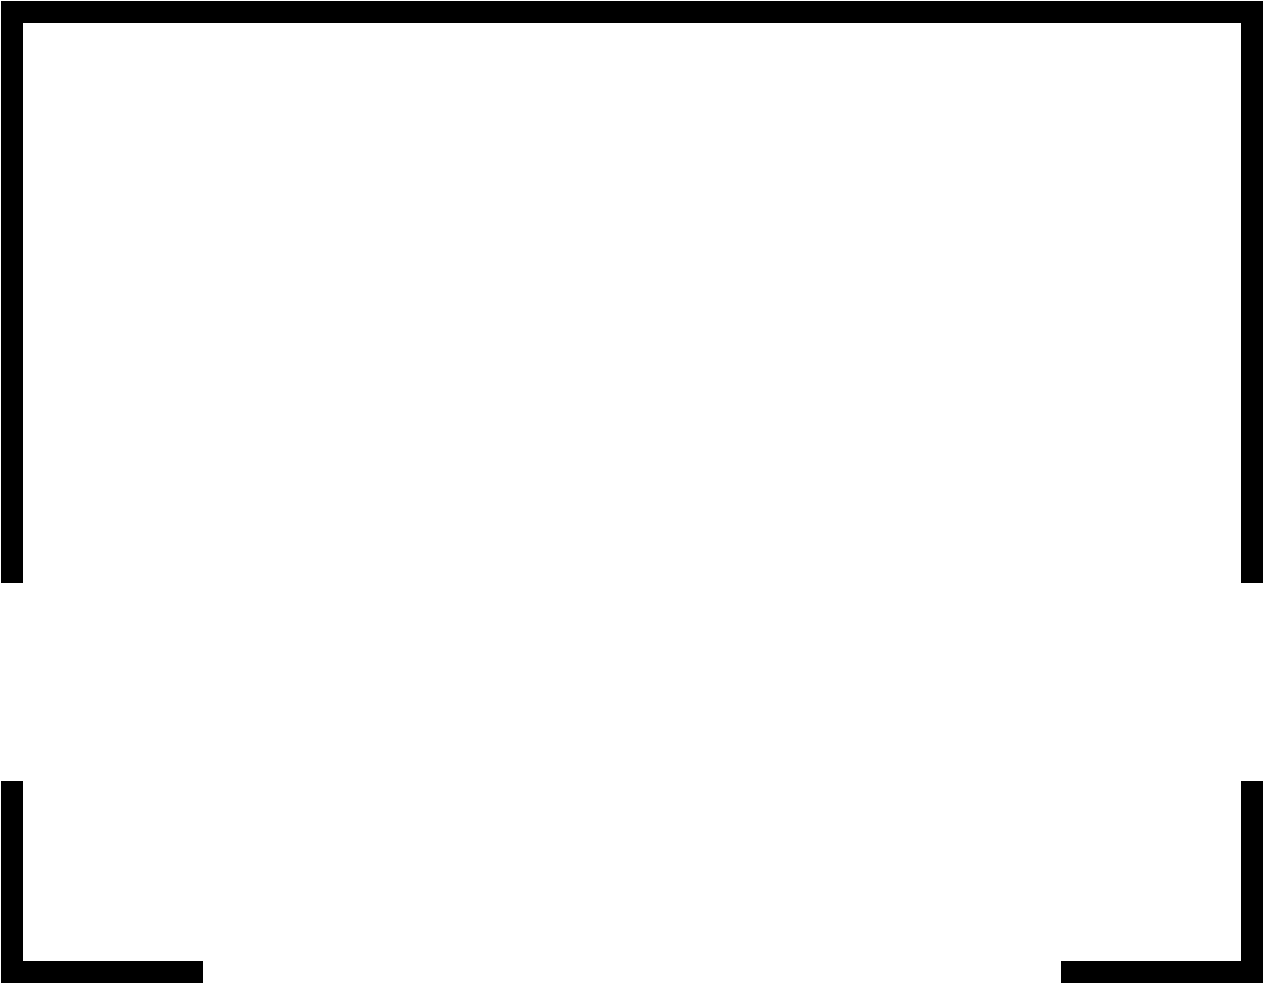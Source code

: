 <mxfile version="20.4.1" type="github">
  <diagram id="CzQ8dkAHQsKM06JWq7XT" name="Page-1">
    <mxGraphModel dx="1367" dy="754" grid="1" gridSize="10" guides="1" tooltips="1" connect="1" arrows="1" fold="1" page="1" pageScale="1" pageWidth="850" pageHeight="1100" math="0" shadow="0">
      <root>
        <mxCell id="0" />
        <mxCell id="1" parent="0" />
        <mxCell id="mI2iPz9pPv87dXh-x1po-1" value="" style="verticalLabelPosition=bottom;html=1;verticalAlign=top;align=center;shape=mxgraph.floorplan.wallCorner;fillColor=strokeColor;" vertex="1" parent="1">
          <mxGeometry x="120" y="200" width="340" height="290" as="geometry" />
        </mxCell>
        <mxCell id="mI2iPz9pPv87dXh-x1po-2" value="" style="verticalLabelPosition=bottom;html=1;verticalAlign=top;align=center;shape=mxgraph.floorplan.wallCorner;fillColor=strokeColor;direction=south;" vertex="1" parent="1">
          <mxGeometry x="460" y="200" width="290" height="290" as="geometry" />
        </mxCell>
        <mxCell id="mI2iPz9pPv87dXh-x1po-3" value="" style="verticalLabelPosition=bottom;html=1;verticalAlign=top;align=center;shape=mxgraph.floorplan.wallCorner;fillColor=strokeColor;direction=west" vertex="1" parent="1">
          <mxGeometry x="650" y="590" width="100" height="100" as="geometry" />
        </mxCell>
        <mxCell id="mI2iPz9pPv87dXh-x1po-4" value="" style="verticalLabelPosition=bottom;html=1;verticalAlign=top;align=center;shape=mxgraph.floorplan.wallCorner;fillColor=strokeColor;direction=north" vertex="1" parent="1">
          <mxGeometry x="120" y="590" width="100" height="100" as="geometry" />
        </mxCell>
      </root>
    </mxGraphModel>
  </diagram>
</mxfile>
